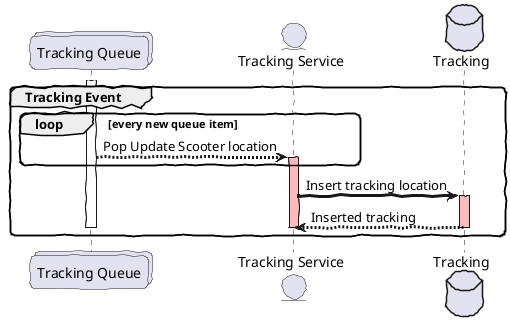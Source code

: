 @startuml

skinparam handwritten true
skinparam roundcorner 10
skinparam sequenceArrowThickness 3

collections "Tracking Queue"
entity "Tracking Service"
database "Tracking"

group Tracking Event

'Tracking Queue 

loop every new queue item

activate "Tracking Queue"

"Tracking Queue" --> "Tracking Service" : Pop Update Scooter location

activate "Tracking Service" #FFBBBB

end


'insert tracking
"Tracking Service" -> "Tracking": Insert tracking location

activate "Tracking" #FFBBBB

"Tracking" --> "Tracking Service": Inserted tracking

deactivate "Tracking"

'Finish
deactivate "Tracking Service"
deactivate "Tracking Queue"

end

@enduml